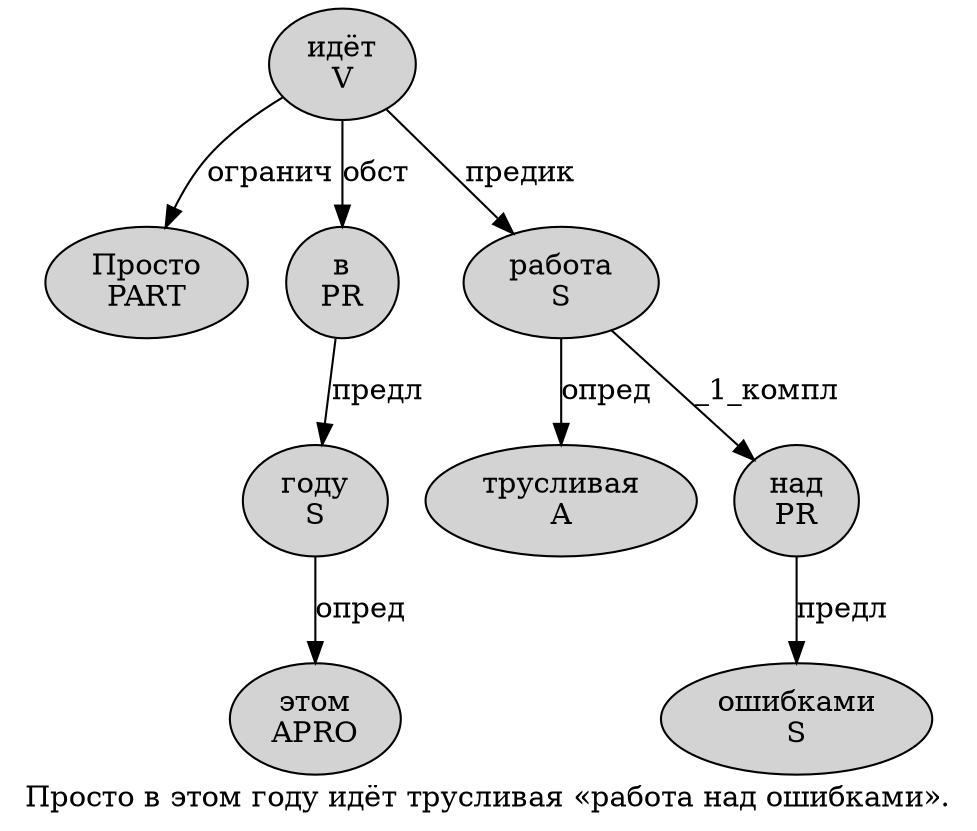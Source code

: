 digraph SENTENCE_4087 {
	graph [label="Просто в этом году идёт трусливая «работа над ошибками»."]
	node [style=filled]
		0 [label="Просто
PART" color="" fillcolor=lightgray penwidth=1 shape=ellipse]
		1 [label="в
PR" color="" fillcolor=lightgray penwidth=1 shape=ellipse]
		2 [label="этом
APRO" color="" fillcolor=lightgray penwidth=1 shape=ellipse]
		3 [label="году
S" color="" fillcolor=lightgray penwidth=1 shape=ellipse]
		4 [label="идёт
V" color="" fillcolor=lightgray penwidth=1 shape=ellipse]
		5 [label="трусливая
A" color="" fillcolor=lightgray penwidth=1 shape=ellipse]
		7 [label="работа
S" color="" fillcolor=lightgray penwidth=1 shape=ellipse]
		8 [label="над
PR" color="" fillcolor=lightgray penwidth=1 shape=ellipse]
		9 [label="ошибками
S" color="" fillcolor=lightgray penwidth=1 shape=ellipse]
			1 -> 3 [label="предл"]
			4 -> 0 [label="огранич"]
			4 -> 1 [label="обст"]
			4 -> 7 [label="предик"]
			7 -> 5 [label="опред"]
			7 -> 8 [label="_1_компл"]
			3 -> 2 [label="опред"]
			8 -> 9 [label="предл"]
}